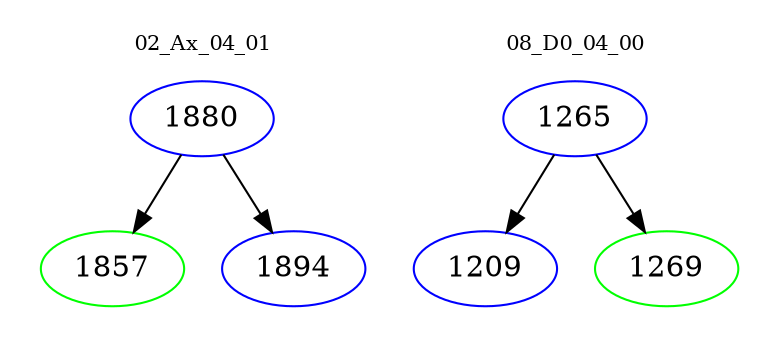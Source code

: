 digraph{
subgraph cluster_0 {
color = white
label = "02_Ax_04_01";
fontsize=10;
T0_1880 [label="1880", color="blue"]
T0_1880 -> T0_1857 [color="black"]
T0_1857 [label="1857", color="green"]
T0_1880 -> T0_1894 [color="black"]
T0_1894 [label="1894", color="blue"]
}
subgraph cluster_1 {
color = white
label = "08_D0_04_00";
fontsize=10;
T1_1265 [label="1265", color="blue"]
T1_1265 -> T1_1209 [color="black"]
T1_1209 [label="1209", color="blue"]
T1_1265 -> T1_1269 [color="black"]
T1_1269 [label="1269", color="green"]
}
}

